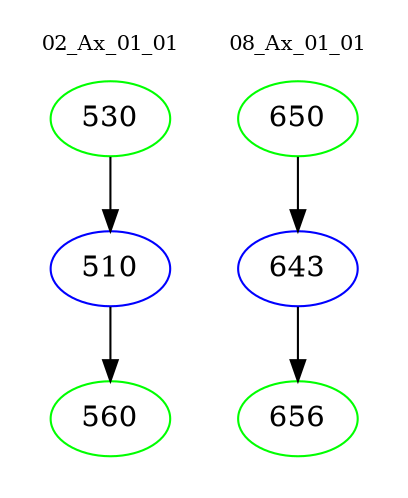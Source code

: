 digraph{
subgraph cluster_0 {
color = white
label = "02_Ax_01_01";
fontsize=10;
T0_530 [label="530", color="green"]
T0_530 -> T0_510 [color="black"]
T0_510 [label="510", color="blue"]
T0_510 -> T0_560 [color="black"]
T0_560 [label="560", color="green"]
}
subgraph cluster_1 {
color = white
label = "08_Ax_01_01";
fontsize=10;
T1_650 [label="650", color="green"]
T1_650 -> T1_643 [color="black"]
T1_643 [label="643", color="blue"]
T1_643 -> T1_656 [color="black"]
T1_656 [label="656", color="green"]
}
}
